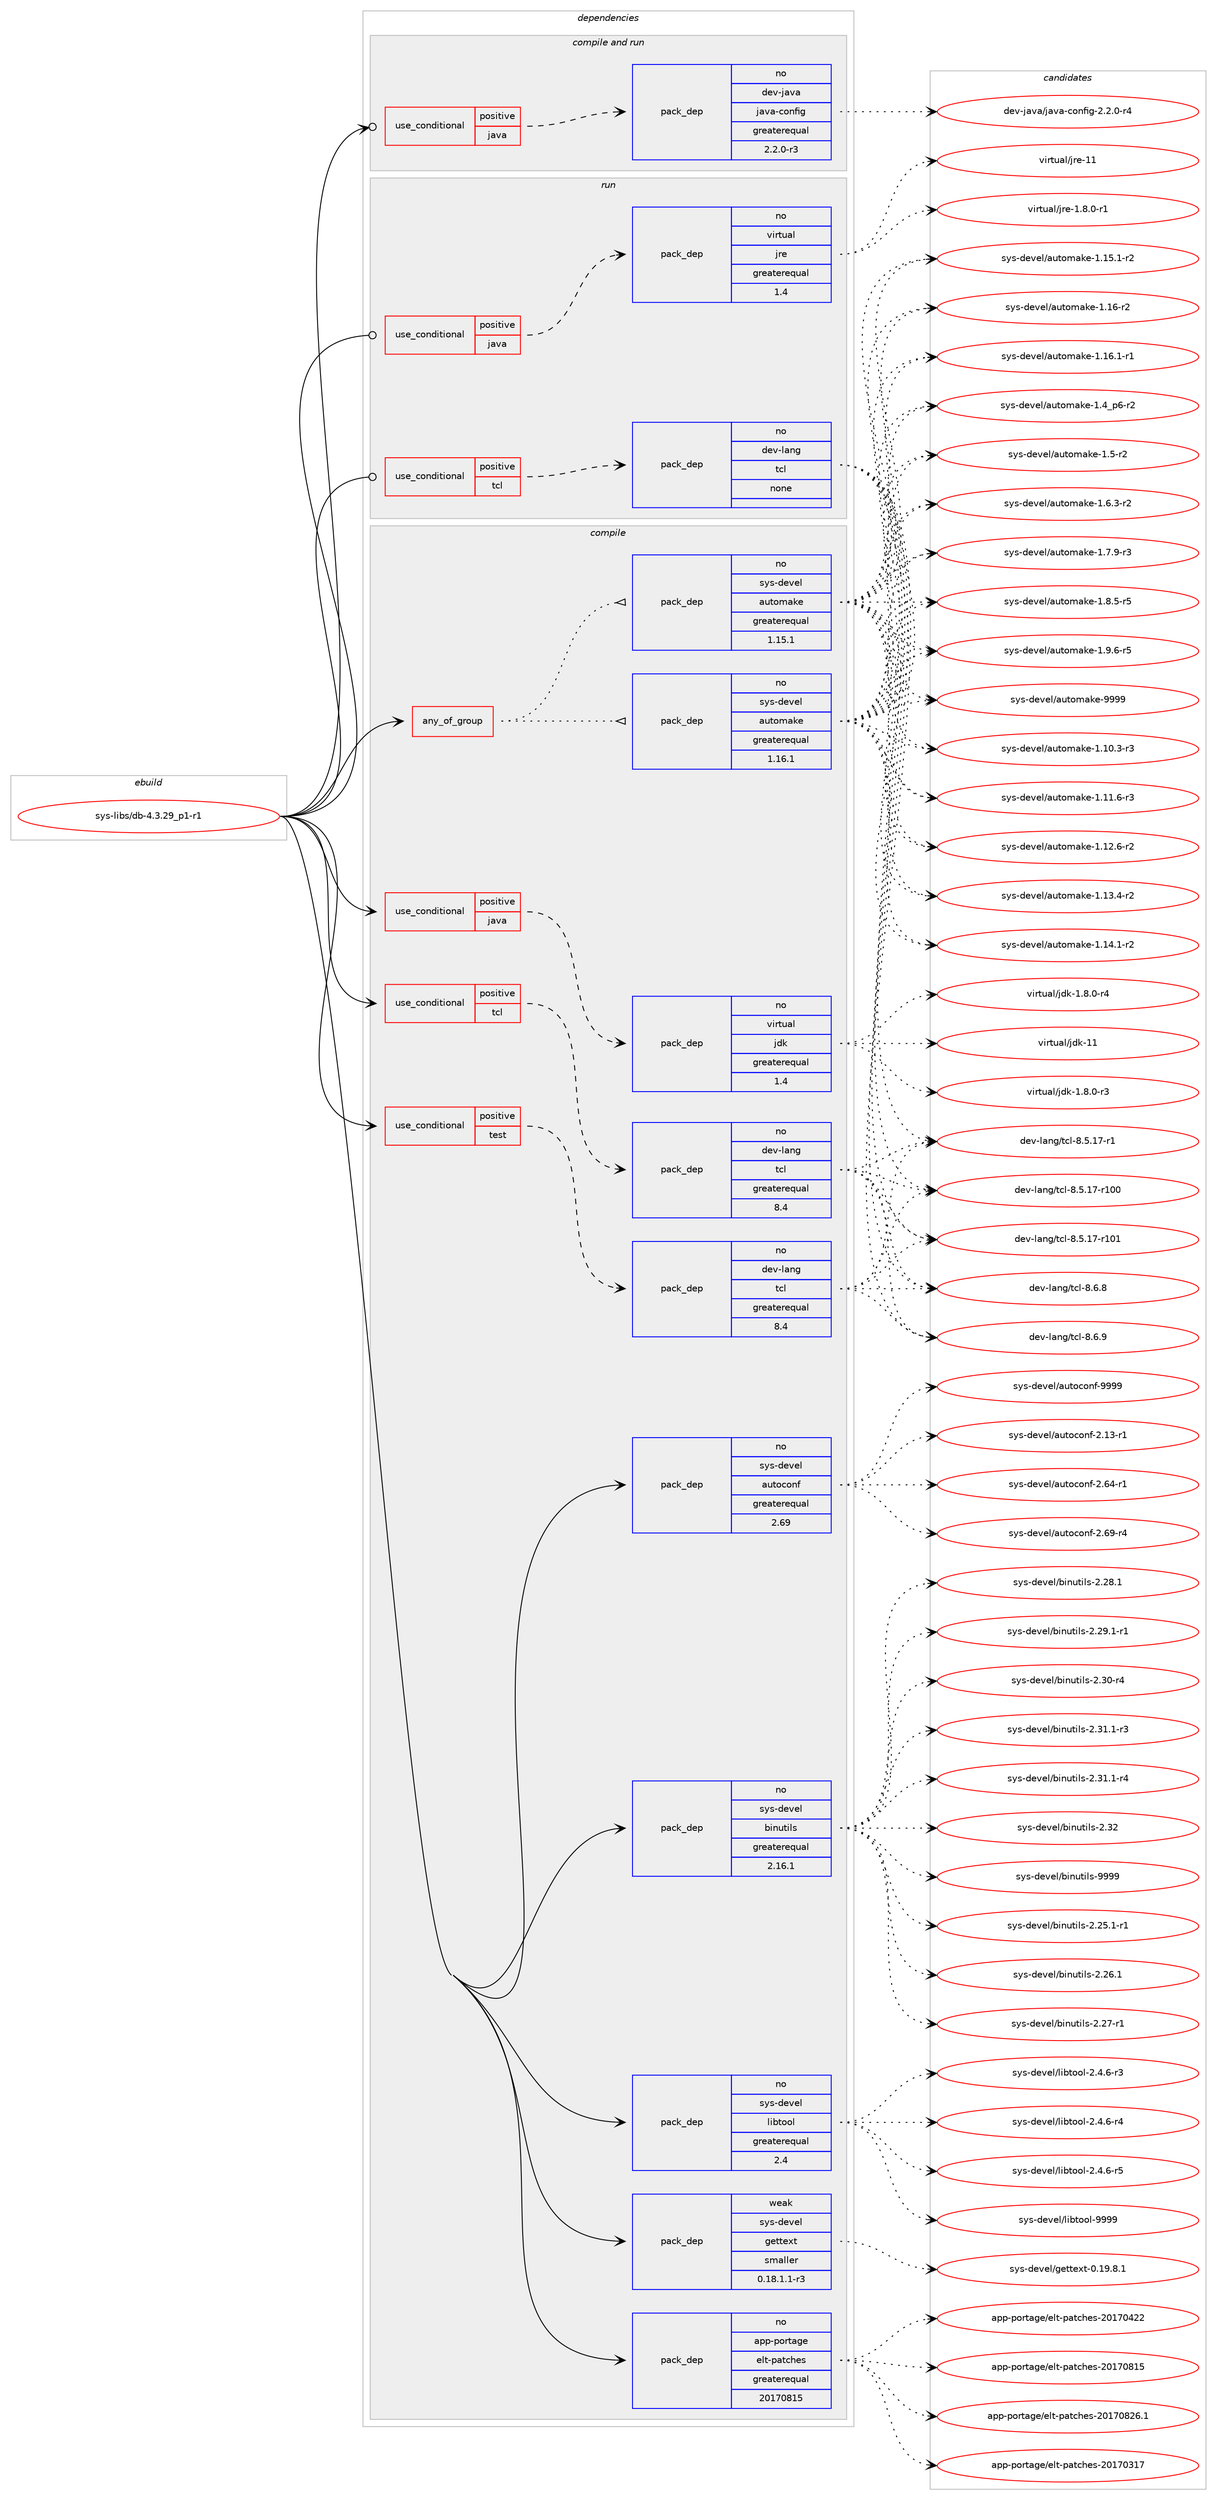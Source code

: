 digraph prolog {

# *************
# Graph options
# *************

newrank=true;
concentrate=true;
compound=true;
graph [rankdir=LR,fontname=Helvetica,fontsize=10,ranksep=1.5];#, ranksep=2.5, nodesep=0.2];
edge  [arrowhead=vee];
node  [fontname=Helvetica,fontsize=10];

# **********
# The ebuild
# **********

subgraph cluster_leftcol {
color=gray;
rank=same;
label=<<i>ebuild</i>>;
id [label="sys-libs/db-4.3.29_p1-r1", color=red, width=4, href="../sys-libs/db-4.3.29_p1-r1.svg"];
}

# ****************
# The dependencies
# ****************

subgraph cluster_midcol {
color=gray;
label=<<i>dependencies</i>>;
subgraph cluster_compile {
fillcolor="#eeeeee";
style=filled;
label=<<i>compile</i>>;
subgraph any27648 {
dependency1736661 [label=<<TABLE BORDER="0" CELLBORDER="1" CELLSPACING="0" CELLPADDING="4"><TR><TD CELLPADDING="10">any_of_group</TD></TR></TABLE>>, shape=none, color=red];subgraph pack1246565 {
dependency1736662 [label=<<TABLE BORDER="0" CELLBORDER="1" CELLSPACING="0" CELLPADDING="4" WIDTH="220"><TR><TD ROWSPAN="6" CELLPADDING="30">pack_dep</TD></TR><TR><TD WIDTH="110">no</TD></TR><TR><TD>sys-devel</TD></TR><TR><TD>automake</TD></TR><TR><TD>greaterequal</TD></TR><TR><TD>1.16.1</TD></TR></TABLE>>, shape=none, color=blue];
}
dependency1736661:e -> dependency1736662:w [weight=20,style="dotted",arrowhead="oinv"];
subgraph pack1246566 {
dependency1736663 [label=<<TABLE BORDER="0" CELLBORDER="1" CELLSPACING="0" CELLPADDING="4" WIDTH="220"><TR><TD ROWSPAN="6" CELLPADDING="30">pack_dep</TD></TR><TR><TD WIDTH="110">no</TD></TR><TR><TD>sys-devel</TD></TR><TR><TD>automake</TD></TR><TR><TD>greaterequal</TD></TR><TR><TD>1.15.1</TD></TR></TABLE>>, shape=none, color=blue];
}
dependency1736661:e -> dependency1736663:w [weight=20,style="dotted",arrowhead="oinv"];
}
id:e -> dependency1736661:w [weight=20,style="solid",arrowhead="vee"];
subgraph cond461513 {
dependency1736664 [label=<<TABLE BORDER="0" CELLBORDER="1" CELLSPACING="0" CELLPADDING="4"><TR><TD ROWSPAN="3" CELLPADDING="10">use_conditional</TD></TR><TR><TD>positive</TD></TR><TR><TD>java</TD></TR></TABLE>>, shape=none, color=red];
subgraph pack1246567 {
dependency1736665 [label=<<TABLE BORDER="0" CELLBORDER="1" CELLSPACING="0" CELLPADDING="4" WIDTH="220"><TR><TD ROWSPAN="6" CELLPADDING="30">pack_dep</TD></TR><TR><TD WIDTH="110">no</TD></TR><TR><TD>virtual</TD></TR><TR><TD>jdk</TD></TR><TR><TD>greaterequal</TD></TR><TR><TD>1.4</TD></TR></TABLE>>, shape=none, color=blue];
}
dependency1736664:e -> dependency1736665:w [weight=20,style="dashed",arrowhead="vee"];
}
id:e -> dependency1736664:w [weight=20,style="solid",arrowhead="vee"];
subgraph cond461514 {
dependency1736666 [label=<<TABLE BORDER="0" CELLBORDER="1" CELLSPACING="0" CELLPADDING="4"><TR><TD ROWSPAN="3" CELLPADDING="10">use_conditional</TD></TR><TR><TD>positive</TD></TR><TR><TD>tcl</TD></TR></TABLE>>, shape=none, color=red];
subgraph pack1246568 {
dependency1736667 [label=<<TABLE BORDER="0" CELLBORDER="1" CELLSPACING="0" CELLPADDING="4" WIDTH="220"><TR><TD ROWSPAN="6" CELLPADDING="30">pack_dep</TD></TR><TR><TD WIDTH="110">no</TD></TR><TR><TD>dev-lang</TD></TR><TR><TD>tcl</TD></TR><TR><TD>greaterequal</TD></TR><TR><TD>8.4</TD></TR></TABLE>>, shape=none, color=blue];
}
dependency1736666:e -> dependency1736667:w [weight=20,style="dashed",arrowhead="vee"];
}
id:e -> dependency1736666:w [weight=20,style="solid",arrowhead="vee"];
subgraph cond461515 {
dependency1736668 [label=<<TABLE BORDER="0" CELLBORDER="1" CELLSPACING="0" CELLPADDING="4"><TR><TD ROWSPAN="3" CELLPADDING="10">use_conditional</TD></TR><TR><TD>positive</TD></TR><TR><TD>test</TD></TR></TABLE>>, shape=none, color=red];
subgraph pack1246569 {
dependency1736669 [label=<<TABLE BORDER="0" CELLBORDER="1" CELLSPACING="0" CELLPADDING="4" WIDTH="220"><TR><TD ROWSPAN="6" CELLPADDING="30">pack_dep</TD></TR><TR><TD WIDTH="110">no</TD></TR><TR><TD>dev-lang</TD></TR><TR><TD>tcl</TD></TR><TR><TD>greaterequal</TD></TR><TR><TD>8.4</TD></TR></TABLE>>, shape=none, color=blue];
}
dependency1736668:e -> dependency1736669:w [weight=20,style="dashed",arrowhead="vee"];
}
id:e -> dependency1736668:w [weight=20,style="solid",arrowhead="vee"];
subgraph pack1246570 {
dependency1736670 [label=<<TABLE BORDER="0" CELLBORDER="1" CELLSPACING="0" CELLPADDING="4" WIDTH="220"><TR><TD ROWSPAN="6" CELLPADDING="30">pack_dep</TD></TR><TR><TD WIDTH="110">no</TD></TR><TR><TD>app-portage</TD></TR><TR><TD>elt-patches</TD></TR><TR><TD>greaterequal</TD></TR><TR><TD>20170815</TD></TR></TABLE>>, shape=none, color=blue];
}
id:e -> dependency1736670:w [weight=20,style="solid",arrowhead="vee"];
subgraph pack1246571 {
dependency1736671 [label=<<TABLE BORDER="0" CELLBORDER="1" CELLSPACING="0" CELLPADDING="4" WIDTH="220"><TR><TD ROWSPAN="6" CELLPADDING="30">pack_dep</TD></TR><TR><TD WIDTH="110">no</TD></TR><TR><TD>sys-devel</TD></TR><TR><TD>autoconf</TD></TR><TR><TD>greaterequal</TD></TR><TR><TD>2.69</TD></TR></TABLE>>, shape=none, color=blue];
}
id:e -> dependency1736671:w [weight=20,style="solid",arrowhead="vee"];
subgraph pack1246572 {
dependency1736672 [label=<<TABLE BORDER="0" CELLBORDER="1" CELLSPACING="0" CELLPADDING="4" WIDTH="220"><TR><TD ROWSPAN="6" CELLPADDING="30">pack_dep</TD></TR><TR><TD WIDTH="110">no</TD></TR><TR><TD>sys-devel</TD></TR><TR><TD>binutils</TD></TR><TR><TD>greaterequal</TD></TR><TR><TD>2.16.1</TD></TR></TABLE>>, shape=none, color=blue];
}
id:e -> dependency1736672:w [weight=20,style="solid",arrowhead="vee"];
subgraph pack1246573 {
dependency1736673 [label=<<TABLE BORDER="0" CELLBORDER="1" CELLSPACING="0" CELLPADDING="4" WIDTH="220"><TR><TD ROWSPAN="6" CELLPADDING="30">pack_dep</TD></TR><TR><TD WIDTH="110">no</TD></TR><TR><TD>sys-devel</TD></TR><TR><TD>libtool</TD></TR><TR><TD>greaterequal</TD></TR><TR><TD>2.4</TD></TR></TABLE>>, shape=none, color=blue];
}
id:e -> dependency1736673:w [weight=20,style="solid",arrowhead="vee"];
subgraph pack1246574 {
dependency1736674 [label=<<TABLE BORDER="0" CELLBORDER="1" CELLSPACING="0" CELLPADDING="4" WIDTH="220"><TR><TD ROWSPAN="6" CELLPADDING="30">pack_dep</TD></TR><TR><TD WIDTH="110">weak</TD></TR><TR><TD>sys-devel</TD></TR><TR><TD>gettext</TD></TR><TR><TD>smaller</TD></TR><TR><TD>0.18.1.1-r3</TD></TR></TABLE>>, shape=none, color=blue];
}
id:e -> dependency1736674:w [weight=20,style="solid",arrowhead="vee"];
}
subgraph cluster_compileandrun {
fillcolor="#eeeeee";
style=filled;
label=<<i>compile and run</i>>;
subgraph cond461516 {
dependency1736675 [label=<<TABLE BORDER="0" CELLBORDER="1" CELLSPACING="0" CELLPADDING="4"><TR><TD ROWSPAN="3" CELLPADDING="10">use_conditional</TD></TR><TR><TD>positive</TD></TR><TR><TD>java</TD></TR></TABLE>>, shape=none, color=red];
subgraph pack1246575 {
dependency1736676 [label=<<TABLE BORDER="0" CELLBORDER="1" CELLSPACING="0" CELLPADDING="4" WIDTH="220"><TR><TD ROWSPAN="6" CELLPADDING="30">pack_dep</TD></TR><TR><TD WIDTH="110">no</TD></TR><TR><TD>dev-java</TD></TR><TR><TD>java-config</TD></TR><TR><TD>greaterequal</TD></TR><TR><TD>2.2.0-r3</TD></TR></TABLE>>, shape=none, color=blue];
}
dependency1736675:e -> dependency1736676:w [weight=20,style="dashed",arrowhead="vee"];
}
id:e -> dependency1736675:w [weight=20,style="solid",arrowhead="odotvee"];
}
subgraph cluster_run {
fillcolor="#eeeeee";
style=filled;
label=<<i>run</i>>;
subgraph cond461517 {
dependency1736677 [label=<<TABLE BORDER="0" CELLBORDER="1" CELLSPACING="0" CELLPADDING="4"><TR><TD ROWSPAN="3" CELLPADDING="10">use_conditional</TD></TR><TR><TD>positive</TD></TR><TR><TD>java</TD></TR></TABLE>>, shape=none, color=red];
subgraph pack1246576 {
dependency1736678 [label=<<TABLE BORDER="0" CELLBORDER="1" CELLSPACING="0" CELLPADDING="4" WIDTH="220"><TR><TD ROWSPAN="6" CELLPADDING="30">pack_dep</TD></TR><TR><TD WIDTH="110">no</TD></TR><TR><TD>virtual</TD></TR><TR><TD>jre</TD></TR><TR><TD>greaterequal</TD></TR><TR><TD>1.4</TD></TR></TABLE>>, shape=none, color=blue];
}
dependency1736677:e -> dependency1736678:w [weight=20,style="dashed",arrowhead="vee"];
}
id:e -> dependency1736677:w [weight=20,style="solid",arrowhead="odot"];
subgraph cond461518 {
dependency1736679 [label=<<TABLE BORDER="0" CELLBORDER="1" CELLSPACING="0" CELLPADDING="4"><TR><TD ROWSPAN="3" CELLPADDING="10">use_conditional</TD></TR><TR><TD>positive</TD></TR><TR><TD>tcl</TD></TR></TABLE>>, shape=none, color=red];
subgraph pack1246577 {
dependency1736680 [label=<<TABLE BORDER="0" CELLBORDER="1" CELLSPACING="0" CELLPADDING="4" WIDTH="220"><TR><TD ROWSPAN="6" CELLPADDING="30">pack_dep</TD></TR><TR><TD WIDTH="110">no</TD></TR><TR><TD>dev-lang</TD></TR><TR><TD>tcl</TD></TR><TR><TD>none</TD></TR><TR><TD></TD></TR></TABLE>>, shape=none, color=blue];
}
dependency1736679:e -> dependency1736680:w [weight=20,style="dashed",arrowhead="vee"];
}
id:e -> dependency1736679:w [weight=20,style="solid",arrowhead="odot"];
}
}

# **************
# The candidates
# **************

subgraph cluster_choices {
rank=same;
color=gray;
label=<<i>candidates</i>>;

subgraph choice1246565 {
color=black;
nodesep=1;
choice11512111545100101118101108479711711611110997107101454946494846514511451 [label="sys-devel/automake-1.10.3-r3", color=red, width=4,href="../sys-devel/automake-1.10.3-r3.svg"];
choice11512111545100101118101108479711711611110997107101454946494946544511451 [label="sys-devel/automake-1.11.6-r3", color=red, width=4,href="../sys-devel/automake-1.11.6-r3.svg"];
choice11512111545100101118101108479711711611110997107101454946495046544511450 [label="sys-devel/automake-1.12.6-r2", color=red, width=4,href="../sys-devel/automake-1.12.6-r2.svg"];
choice11512111545100101118101108479711711611110997107101454946495146524511450 [label="sys-devel/automake-1.13.4-r2", color=red, width=4,href="../sys-devel/automake-1.13.4-r2.svg"];
choice11512111545100101118101108479711711611110997107101454946495246494511450 [label="sys-devel/automake-1.14.1-r2", color=red, width=4,href="../sys-devel/automake-1.14.1-r2.svg"];
choice11512111545100101118101108479711711611110997107101454946495346494511450 [label="sys-devel/automake-1.15.1-r2", color=red, width=4,href="../sys-devel/automake-1.15.1-r2.svg"];
choice1151211154510010111810110847971171161111099710710145494649544511450 [label="sys-devel/automake-1.16-r2", color=red, width=4,href="../sys-devel/automake-1.16-r2.svg"];
choice11512111545100101118101108479711711611110997107101454946495446494511449 [label="sys-devel/automake-1.16.1-r1", color=red, width=4,href="../sys-devel/automake-1.16.1-r1.svg"];
choice115121115451001011181011084797117116111109971071014549465295112544511450 [label="sys-devel/automake-1.4_p6-r2", color=red, width=4,href="../sys-devel/automake-1.4_p6-r2.svg"];
choice11512111545100101118101108479711711611110997107101454946534511450 [label="sys-devel/automake-1.5-r2", color=red, width=4,href="../sys-devel/automake-1.5-r2.svg"];
choice115121115451001011181011084797117116111109971071014549465446514511450 [label="sys-devel/automake-1.6.3-r2", color=red, width=4,href="../sys-devel/automake-1.6.3-r2.svg"];
choice115121115451001011181011084797117116111109971071014549465546574511451 [label="sys-devel/automake-1.7.9-r3", color=red, width=4,href="../sys-devel/automake-1.7.9-r3.svg"];
choice115121115451001011181011084797117116111109971071014549465646534511453 [label="sys-devel/automake-1.8.5-r5", color=red, width=4,href="../sys-devel/automake-1.8.5-r5.svg"];
choice115121115451001011181011084797117116111109971071014549465746544511453 [label="sys-devel/automake-1.9.6-r5", color=red, width=4,href="../sys-devel/automake-1.9.6-r5.svg"];
choice115121115451001011181011084797117116111109971071014557575757 [label="sys-devel/automake-9999", color=red, width=4,href="../sys-devel/automake-9999.svg"];
dependency1736662:e -> choice11512111545100101118101108479711711611110997107101454946494846514511451:w [style=dotted,weight="100"];
dependency1736662:e -> choice11512111545100101118101108479711711611110997107101454946494946544511451:w [style=dotted,weight="100"];
dependency1736662:e -> choice11512111545100101118101108479711711611110997107101454946495046544511450:w [style=dotted,weight="100"];
dependency1736662:e -> choice11512111545100101118101108479711711611110997107101454946495146524511450:w [style=dotted,weight="100"];
dependency1736662:e -> choice11512111545100101118101108479711711611110997107101454946495246494511450:w [style=dotted,weight="100"];
dependency1736662:e -> choice11512111545100101118101108479711711611110997107101454946495346494511450:w [style=dotted,weight="100"];
dependency1736662:e -> choice1151211154510010111810110847971171161111099710710145494649544511450:w [style=dotted,weight="100"];
dependency1736662:e -> choice11512111545100101118101108479711711611110997107101454946495446494511449:w [style=dotted,weight="100"];
dependency1736662:e -> choice115121115451001011181011084797117116111109971071014549465295112544511450:w [style=dotted,weight="100"];
dependency1736662:e -> choice11512111545100101118101108479711711611110997107101454946534511450:w [style=dotted,weight="100"];
dependency1736662:e -> choice115121115451001011181011084797117116111109971071014549465446514511450:w [style=dotted,weight="100"];
dependency1736662:e -> choice115121115451001011181011084797117116111109971071014549465546574511451:w [style=dotted,weight="100"];
dependency1736662:e -> choice115121115451001011181011084797117116111109971071014549465646534511453:w [style=dotted,weight="100"];
dependency1736662:e -> choice115121115451001011181011084797117116111109971071014549465746544511453:w [style=dotted,weight="100"];
dependency1736662:e -> choice115121115451001011181011084797117116111109971071014557575757:w [style=dotted,weight="100"];
}
subgraph choice1246566 {
color=black;
nodesep=1;
choice11512111545100101118101108479711711611110997107101454946494846514511451 [label="sys-devel/automake-1.10.3-r3", color=red, width=4,href="../sys-devel/automake-1.10.3-r3.svg"];
choice11512111545100101118101108479711711611110997107101454946494946544511451 [label="sys-devel/automake-1.11.6-r3", color=red, width=4,href="../sys-devel/automake-1.11.6-r3.svg"];
choice11512111545100101118101108479711711611110997107101454946495046544511450 [label="sys-devel/automake-1.12.6-r2", color=red, width=4,href="../sys-devel/automake-1.12.6-r2.svg"];
choice11512111545100101118101108479711711611110997107101454946495146524511450 [label="sys-devel/automake-1.13.4-r2", color=red, width=4,href="../sys-devel/automake-1.13.4-r2.svg"];
choice11512111545100101118101108479711711611110997107101454946495246494511450 [label="sys-devel/automake-1.14.1-r2", color=red, width=4,href="../sys-devel/automake-1.14.1-r2.svg"];
choice11512111545100101118101108479711711611110997107101454946495346494511450 [label="sys-devel/automake-1.15.1-r2", color=red, width=4,href="../sys-devel/automake-1.15.1-r2.svg"];
choice1151211154510010111810110847971171161111099710710145494649544511450 [label="sys-devel/automake-1.16-r2", color=red, width=4,href="../sys-devel/automake-1.16-r2.svg"];
choice11512111545100101118101108479711711611110997107101454946495446494511449 [label="sys-devel/automake-1.16.1-r1", color=red, width=4,href="../sys-devel/automake-1.16.1-r1.svg"];
choice115121115451001011181011084797117116111109971071014549465295112544511450 [label="sys-devel/automake-1.4_p6-r2", color=red, width=4,href="../sys-devel/automake-1.4_p6-r2.svg"];
choice11512111545100101118101108479711711611110997107101454946534511450 [label="sys-devel/automake-1.5-r2", color=red, width=4,href="../sys-devel/automake-1.5-r2.svg"];
choice115121115451001011181011084797117116111109971071014549465446514511450 [label="sys-devel/automake-1.6.3-r2", color=red, width=4,href="../sys-devel/automake-1.6.3-r2.svg"];
choice115121115451001011181011084797117116111109971071014549465546574511451 [label="sys-devel/automake-1.7.9-r3", color=red, width=4,href="../sys-devel/automake-1.7.9-r3.svg"];
choice115121115451001011181011084797117116111109971071014549465646534511453 [label="sys-devel/automake-1.8.5-r5", color=red, width=4,href="../sys-devel/automake-1.8.5-r5.svg"];
choice115121115451001011181011084797117116111109971071014549465746544511453 [label="sys-devel/automake-1.9.6-r5", color=red, width=4,href="../sys-devel/automake-1.9.6-r5.svg"];
choice115121115451001011181011084797117116111109971071014557575757 [label="sys-devel/automake-9999", color=red, width=4,href="../sys-devel/automake-9999.svg"];
dependency1736663:e -> choice11512111545100101118101108479711711611110997107101454946494846514511451:w [style=dotted,weight="100"];
dependency1736663:e -> choice11512111545100101118101108479711711611110997107101454946494946544511451:w [style=dotted,weight="100"];
dependency1736663:e -> choice11512111545100101118101108479711711611110997107101454946495046544511450:w [style=dotted,weight="100"];
dependency1736663:e -> choice11512111545100101118101108479711711611110997107101454946495146524511450:w [style=dotted,weight="100"];
dependency1736663:e -> choice11512111545100101118101108479711711611110997107101454946495246494511450:w [style=dotted,weight="100"];
dependency1736663:e -> choice11512111545100101118101108479711711611110997107101454946495346494511450:w [style=dotted,weight="100"];
dependency1736663:e -> choice1151211154510010111810110847971171161111099710710145494649544511450:w [style=dotted,weight="100"];
dependency1736663:e -> choice11512111545100101118101108479711711611110997107101454946495446494511449:w [style=dotted,weight="100"];
dependency1736663:e -> choice115121115451001011181011084797117116111109971071014549465295112544511450:w [style=dotted,weight="100"];
dependency1736663:e -> choice11512111545100101118101108479711711611110997107101454946534511450:w [style=dotted,weight="100"];
dependency1736663:e -> choice115121115451001011181011084797117116111109971071014549465446514511450:w [style=dotted,weight="100"];
dependency1736663:e -> choice115121115451001011181011084797117116111109971071014549465546574511451:w [style=dotted,weight="100"];
dependency1736663:e -> choice115121115451001011181011084797117116111109971071014549465646534511453:w [style=dotted,weight="100"];
dependency1736663:e -> choice115121115451001011181011084797117116111109971071014549465746544511453:w [style=dotted,weight="100"];
dependency1736663:e -> choice115121115451001011181011084797117116111109971071014557575757:w [style=dotted,weight="100"];
}
subgraph choice1246567 {
color=black;
nodesep=1;
choice11810511411611797108471061001074549465646484511451 [label="virtual/jdk-1.8.0-r3", color=red, width=4,href="../virtual/jdk-1.8.0-r3.svg"];
choice11810511411611797108471061001074549465646484511452 [label="virtual/jdk-1.8.0-r4", color=red, width=4,href="../virtual/jdk-1.8.0-r4.svg"];
choice1181051141161179710847106100107454949 [label="virtual/jdk-11", color=red, width=4,href="../virtual/jdk-11.svg"];
dependency1736665:e -> choice11810511411611797108471061001074549465646484511451:w [style=dotted,weight="100"];
dependency1736665:e -> choice11810511411611797108471061001074549465646484511452:w [style=dotted,weight="100"];
dependency1736665:e -> choice1181051141161179710847106100107454949:w [style=dotted,weight="100"];
}
subgraph choice1246568 {
color=black;
nodesep=1;
choice10010111845108971101034711699108455646534649554511449 [label="dev-lang/tcl-8.5.17-r1", color=red, width=4,href="../dev-lang/tcl-8.5.17-r1.svg"];
choice100101118451089711010347116991084556465346495545114494848 [label="dev-lang/tcl-8.5.17-r100", color=red, width=4,href="../dev-lang/tcl-8.5.17-r100.svg"];
choice100101118451089711010347116991084556465346495545114494849 [label="dev-lang/tcl-8.5.17-r101", color=red, width=4,href="../dev-lang/tcl-8.5.17-r101.svg"];
choice10010111845108971101034711699108455646544656 [label="dev-lang/tcl-8.6.8", color=red, width=4,href="../dev-lang/tcl-8.6.8.svg"];
choice10010111845108971101034711699108455646544657 [label="dev-lang/tcl-8.6.9", color=red, width=4,href="../dev-lang/tcl-8.6.9.svg"];
dependency1736667:e -> choice10010111845108971101034711699108455646534649554511449:w [style=dotted,weight="100"];
dependency1736667:e -> choice100101118451089711010347116991084556465346495545114494848:w [style=dotted,weight="100"];
dependency1736667:e -> choice100101118451089711010347116991084556465346495545114494849:w [style=dotted,weight="100"];
dependency1736667:e -> choice10010111845108971101034711699108455646544656:w [style=dotted,weight="100"];
dependency1736667:e -> choice10010111845108971101034711699108455646544657:w [style=dotted,weight="100"];
}
subgraph choice1246569 {
color=black;
nodesep=1;
choice10010111845108971101034711699108455646534649554511449 [label="dev-lang/tcl-8.5.17-r1", color=red, width=4,href="../dev-lang/tcl-8.5.17-r1.svg"];
choice100101118451089711010347116991084556465346495545114494848 [label="dev-lang/tcl-8.5.17-r100", color=red, width=4,href="../dev-lang/tcl-8.5.17-r100.svg"];
choice100101118451089711010347116991084556465346495545114494849 [label="dev-lang/tcl-8.5.17-r101", color=red, width=4,href="../dev-lang/tcl-8.5.17-r101.svg"];
choice10010111845108971101034711699108455646544656 [label="dev-lang/tcl-8.6.8", color=red, width=4,href="../dev-lang/tcl-8.6.8.svg"];
choice10010111845108971101034711699108455646544657 [label="dev-lang/tcl-8.6.9", color=red, width=4,href="../dev-lang/tcl-8.6.9.svg"];
dependency1736669:e -> choice10010111845108971101034711699108455646534649554511449:w [style=dotted,weight="100"];
dependency1736669:e -> choice100101118451089711010347116991084556465346495545114494848:w [style=dotted,weight="100"];
dependency1736669:e -> choice100101118451089711010347116991084556465346495545114494849:w [style=dotted,weight="100"];
dependency1736669:e -> choice10010111845108971101034711699108455646544656:w [style=dotted,weight="100"];
dependency1736669:e -> choice10010111845108971101034711699108455646544657:w [style=dotted,weight="100"];
}
subgraph choice1246570 {
color=black;
nodesep=1;
choice97112112451121111141169710310147101108116451129711699104101115455048495548514955 [label="app-portage/elt-patches-20170317", color=red, width=4,href="../app-portage/elt-patches-20170317.svg"];
choice97112112451121111141169710310147101108116451129711699104101115455048495548525050 [label="app-portage/elt-patches-20170422", color=red, width=4,href="../app-portage/elt-patches-20170422.svg"];
choice97112112451121111141169710310147101108116451129711699104101115455048495548564953 [label="app-portage/elt-patches-20170815", color=red, width=4,href="../app-portage/elt-patches-20170815.svg"];
choice971121124511211111411697103101471011081164511297116991041011154550484955485650544649 [label="app-portage/elt-patches-20170826.1", color=red, width=4,href="../app-portage/elt-patches-20170826.1.svg"];
dependency1736670:e -> choice97112112451121111141169710310147101108116451129711699104101115455048495548514955:w [style=dotted,weight="100"];
dependency1736670:e -> choice97112112451121111141169710310147101108116451129711699104101115455048495548525050:w [style=dotted,weight="100"];
dependency1736670:e -> choice97112112451121111141169710310147101108116451129711699104101115455048495548564953:w [style=dotted,weight="100"];
dependency1736670:e -> choice971121124511211111411697103101471011081164511297116991041011154550484955485650544649:w [style=dotted,weight="100"];
}
subgraph choice1246571 {
color=black;
nodesep=1;
choice1151211154510010111810110847971171161119911111010245504649514511449 [label="sys-devel/autoconf-2.13-r1", color=red, width=4,href="../sys-devel/autoconf-2.13-r1.svg"];
choice1151211154510010111810110847971171161119911111010245504654524511449 [label="sys-devel/autoconf-2.64-r1", color=red, width=4,href="../sys-devel/autoconf-2.64-r1.svg"];
choice1151211154510010111810110847971171161119911111010245504654574511452 [label="sys-devel/autoconf-2.69-r4", color=red, width=4,href="../sys-devel/autoconf-2.69-r4.svg"];
choice115121115451001011181011084797117116111991111101024557575757 [label="sys-devel/autoconf-9999", color=red, width=4,href="../sys-devel/autoconf-9999.svg"];
dependency1736671:e -> choice1151211154510010111810110847971171161119911111010245504649514511449:w [style=dotted,weight="100"];
dependency1736671:e -> choice1151211154510010111810110847971171161119911111010245504654524511449:w [style=dotted,weight="100"];
dependency1736671:e -> choice1151211154510010111810110847971171161119911111010245504654574511452:w [style=dotted,weight="100"];
dependency1736671:e -> choice115121115451001011181011084797117116111991111101024557575757:w [style=dotted,weight="100"];
}
subgraph choice1246572 {
color=black;
nodesep=1;
choice115121115451001011181011084798105110117116105108115455046505346494511449 [label="sys-devel/binutils-2.25.1-r1", color=red, width=4,href="../sys-devel/binutils-2.25.1-r1.svg"];
choice11512111545100101118101108479810511011711610510811545504650544649 [label="sys-devel/binutils-2.26.1", color=red, width=4,href="../sys-devel/binutils-2.26.1.svg"];
choice11512111545100101118101108479810511011711610510811545504650554511449 [label="sys-devel/binutils-2.27-r1", color=red, width=4,href="../sys-devel/binutils-2.27-r1.svg"];
choice11512111545100101118101108479810511011711610510811545504650564649 [label="sys-devel/binutils-2.28.1", color=red, width=4,href="../sys-devel/binutils-2.28.1.svg"];
choice115121115451001011181011084798105110117116105108115455046505746494511449 [label="sys-devel/binutils-2.29.1-r1", color=red, width=4,href="../sys-devel/binutils-2.29.1-r1.svg"];
choice11512111545100101118101108479810511011711610510811545504651484511452 [label="sys-devel/binutils-2.30-r4", color=red, width=4,href="../sys-devel/binutils-2.30-r4.svg"];
choice115121115451001011181011084798105110117116105108115455046514946494511451 [label="sys-devel/binutils-2.31.1-r3", color=red, width=4,href="../sys-devel/binutils-2.31.1-r3.svg"];
choice115121115451001011181011084798105110117116105108115455046514946494511452 [label="sys-devel/binutils-2.31.1-r4", color=red, width=4,href="../sys-devel/binutils-2.31.1-r4.svg"];
choice1151211154510010111810110847981051101171161051081154550465150 [label="sys-devel/binutils-2.32", color=red, width=4,href="../sys-devel/binutils-2.32.svg"];
choice1151211154510010111810110847981051101171161051081154557575757 [label="sys-devel/binutils-9999", color=red, width=4,href="../sys-devel/binutils-9999.svg"];
dependency1736672:e -> choice115121115451001011181011084798105110117116105108115455046505346494511449:w [style=dotted,weight="100"];
dependency1736672:e -> choice11512111545100101118101108479810511011711610510811545504650544649:w [style=dotted,weight="100"];
dependency1736672:e -> choice11512111545100101118101108479810511011711610510811545504650554511449:w [style=dotted,weight="100"];
dependency1736672:e -> choice11512111545100101118101108479810511011711610510811545504650564649:w [style=dotted,weight="100"];
dependency1736672:e -> choice115121115451001011181011084798105110117116105108115455046505746494511449:w [style=dotted,weight="100"];
dependency1736672:e -> choice11512111545100101118101108479810511011711610510811545504651484511452:w [style=dotted,weight="100"];
dependency1736672:e -> choice115121115451001011181011084798105110117116105108115455046514946494511451:w [style=dotted,weight="100"];
dependency1736672:e -> choice115121115451001011181011084798105110117116105108115455046514946494511452:w [style=dotted,weight="100"];
dependency1736672:e -> choice1151211154510010111810110847981051101171161051081154550465150:w [style=dotted,weight="100"];
dependency1736672:e -> choice1151211154510010111810110847981051101171161051081154557575757:w [style=dotted,weight="100"];
}
subgraph choice1246573 {
color=black;
nodesep=1;
choice1151211154510010111810110847108105981161111111084550465246544511451 [label="sys-devel/libtool-2.4.6-r3", color=red, width=4,href="../sys-devel/libtool-2.4.6-r3.svg"];
choice1151211154510010111810110847108105981161111111084550465246544511452 [label="sys-devel/libtool-2.4.6-r4", color=red, width=4,href="../sys-devel/libtool-2.4.6-r4.svg"];
choice1151211154510010111810110847108105981161111111084550465246544511453 [label="sys-devel/libtool-2.4.6-r5", color=red, width=4,href="../sys-devel/libtool-2.4.6-r5.svg"];
choice1151211154510010111810110847108105981161111111084557575757 [label="sys-devel/libtool-9999", color=red, width=4,href="../sys-devel/libtool-9999.svg"];
dependency1736673:e -> choice1151211154510010111810110847108105981161111111084550465246544511451:w [style=dotted,weight="100"];
dependency1736673:e -> choice1151211154510010111810110847108105981161111111084550465246544511452:w [style=dotted,weight="100"];
dependency1736673:e -> choice1151211154510010111810110847108105981161111111084550465246544511453:w [style=dotted,weight="100"];
dependency1736673:e -> choice1151211154510010111810110847108105981161111111084557575757:w [style=dotted,weight="100"];
}
subgraph choice1246574 {
color=black;
nodesep=1;
choice1151211154510010111810110847103101116116101120116454846495746564649 [label="sys-devel/gettext-0.19.8.1", color=red, width=4,href="../sys-devel/gettext-0.19.8.1.svg"];
dependency1736674:e -> choice1151211154510010111810110847103101116116101120116454846495746564649:w [style=dotted,weight="100"];
}
subgraph choice1246575 {
color=black;
nodesep=1;
choice10010111845106971189747106971189745991111101021051034550465046484511452 [label="dev-java/java-config-2.2.0-r4", color=red, width=4,href="../dev-java/java-config-2.2.0-r4.svg"];
dependency1736676:e -> choice10010111845106971189747106971189745991111101021051034550465046484511452:w [style=dotted,weight="100"];
}
subgraph choice1246576 {
color=black;
nodesep=1;
choice11810511411611797108471061141014549465646484511449 [label="virtual/jre-1.8.0-r1", color=red, width=4,href="../virtual/jre-1.8.0-r1.svg"];
choice1181051141161179710847106114101454949 [label="virtual/jre-11", color=red, width=4,href="../virtual/jre-11.svg"];
dependency1736678:e -> choice11810511411611797108471061141014549465646484511449:w [style=dotted,weight="100"];
dependency1736678:e -> choice1181051141161179710847106114101454949:w [style=dotted,weight="100"];
}
subgraph choice1246577 {
color=black;
nodesep=1;
choice10010111845108971101034711699108455646534649554511449 [label="dev-lang/tcl-8.5.17-r1", color=red, width=4,href="../dev-lang/tcl-8.5.17-r1.svg"];
choice100101118451089711010347116991084556465346495545114494848 [label="dev-lang/tcl-8.5.17-r100", color=red, width=4,href="../dev-lang/tcl-8.5.17-r100.svg"];
choice100101118451089711010347116991084556465346495545114494849 [label="dev-lang/tcl-8.5.17-r101", color=red, width=4,href="../dev-lang/tcl-8.5.17-r101.svg"];
choice10010111845108971101034711699108455646544656 [label="dev-lang/tcl-8.6.8", color=red, width=4,href="../dev-lang/tcl-8.6.8.svg"];
choice10010111845108971101034711699108455646544657 [label="dev-lang/tcl-8.6.9", color=red, width=4,href="../dev-lang/tcl-8.6.9.svg"];
dependency1736680:e -> choice10010111845108971101034711699108455646534649554511449:w [style=dotted,weight="100"];
dependency1736680:e -> choice100101118451089711010347116991084556465346495545114494848:w [style=dotted,weight="100"];
dependency1736680:e -> choice100101118451089711010347116991084556465346495545114494849:w [style=dotted,weight="100"];
dependency1736680:e -> choice10010111845108971101034711699108455646544656:w [style=dotted,weight="100"];
dependency1736680:e -> choice10010111845108971101034711699108455646544657:w [style=dotted,weight="100"];
}
}

}
